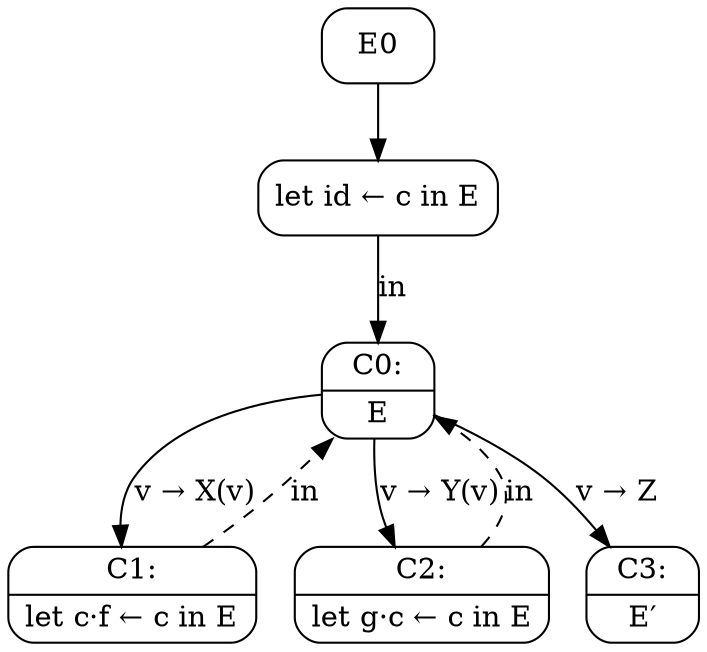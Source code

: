 digraph {
  node [shape=box, style=rounded];

  E0 -> L0;
  L0 [label="let id ← c in E"];
  C0 [shape=record, label="{C0:|E}"];
  L0 -> C0 [label="in"];
  C1 [shape=record, label="{C1:|let c·f ← c in E}"];
  C0 -> C1 [label="v → X(v)"];
  C1 -> C0 [label="in", style=dashed];
  C2 [shape=record, label="{C2:|let g·c ← c in E}"];
  C0 -> C2 [label="v → Y(v)"];
  C2 -> C0 [label="in", style=dashed];
  C3 [shape=record, label="{C3:|E′}"];
  C0 -> C3 [label="v → Z"];
}
